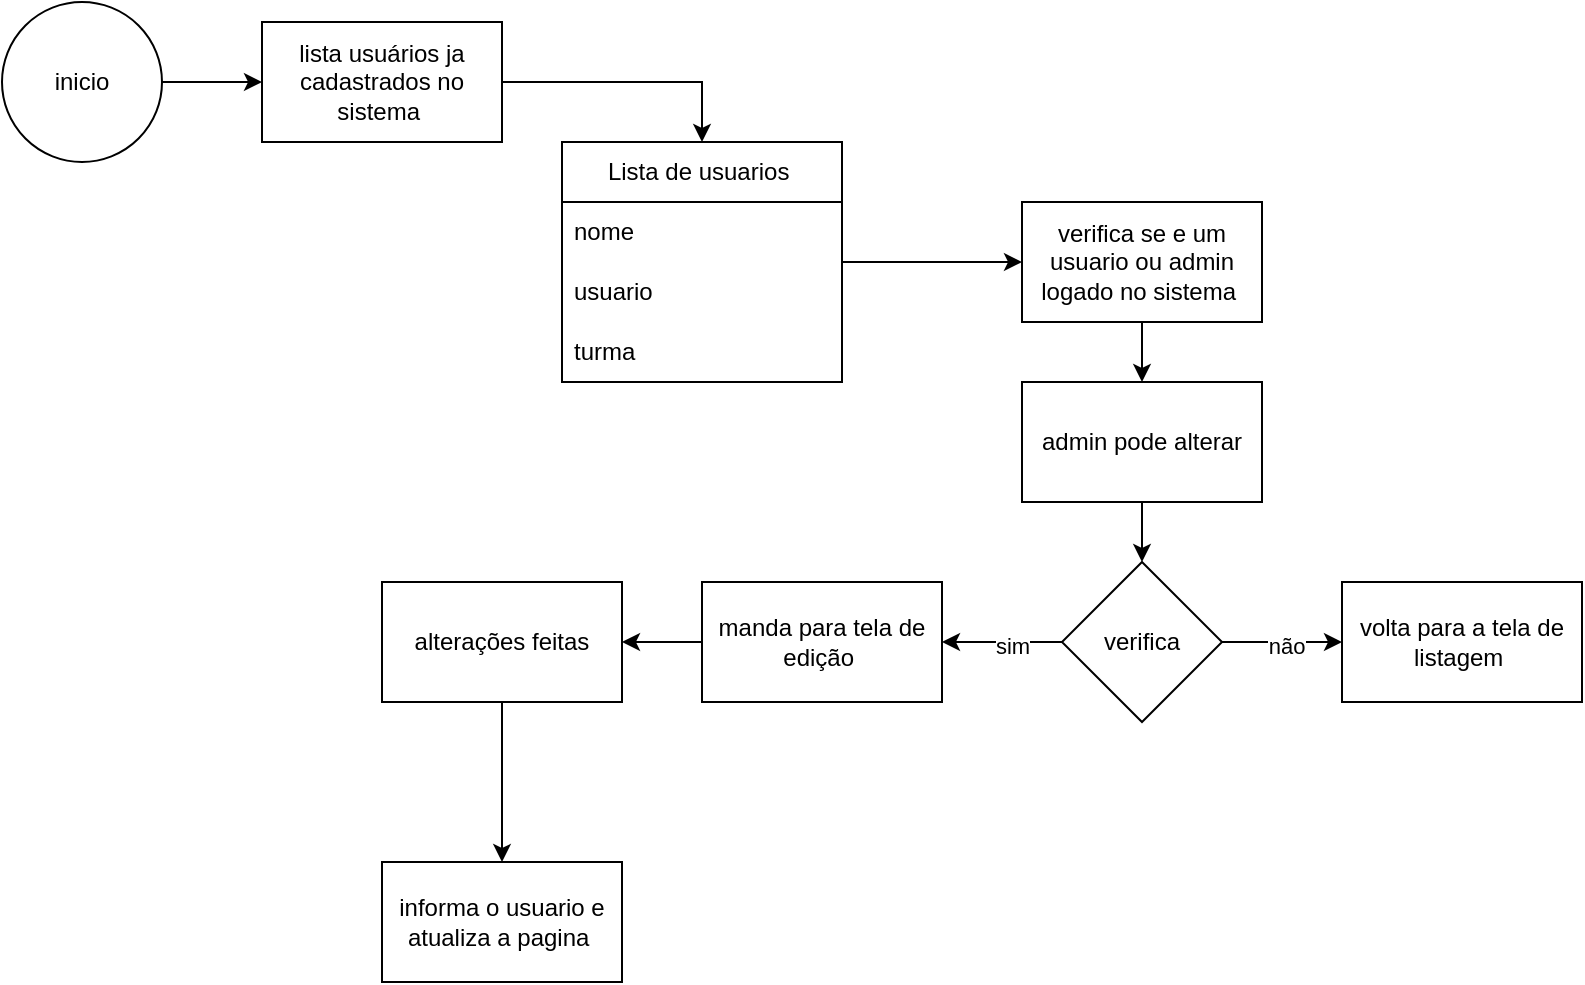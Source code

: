<mxfile version="26.0.16">
  <diagram name="Página-1" id="Ak9r02H6mfEe0BIQiKck">
    <mxGraphModel dx="1434" dy="780" grid="1" gridSize="10" guides="1" tooltips="1" connect="1" arrows="1" fold="1" page="1" pageScale="1" pageWidth="827" pageHeight="1169" math="0" shadow="0">
      <root>
        <mxCell id="0" />
        <mxCell id="1" parent="0" />
        <mxCell id="-8xBnZcwmEysZHi2TS6a-3" style="edgeStyle=orthogonalEdgeStyle;rounded=0;orthogonalLoop=1;jettySize=auto;html=1;exitX=1;exitY=0.5;exitDx=0;exitDy=0;entryX=0;entryY=0.5;entryDx=0;entryDy=0;" parent="1" source="-8xBnZcwmEysZHi2TS6a-1" target="-8xBnZcwmEysZHi2TS6a-2" edge="1">
          <mxGeometry relative="1" as="geometry" />
        </mxCell>
        <mxCell id="-8xBnZcwmEysZHi2TS6a-1" value="inicio" style="ellipse;whiteSpace=wrap;html=1;aspect=fixed;" parent="1" vertex="1">
          <mxGeometry x="30" y="80" width="80" height="80" as="geometry" />
        </mxCell>
        <mxCell id="b50_Fsk0uW0Oz2g_vtU2-5" style="edgeStyle=orthogonalEdgeStyle;rounded=0;orthogonalLoop=1;jettySize=auto;html=1;entryX=0.5;entryY=0;entryDx=0;entryDy=0;" edge="1" parent="1" source="-8xBnZcwmEysZHi2TS6a-2" target="b50_Fsk0uW0Oz2g_vtU2-1">
          <mxGeometry relative="1" as="geometry" />
        </mxCell>
        <mxCell id="-8xBnZcwmEysZHi2TS6a-2" value="lista usuários ja cadastrados no sistema&amp;nbsp;" style="whiteSpace=wrap;html=1;" parent="1" vertex="1">
          <mxGeometry x="160" y="90" width="120" height="60" as="geometry" />
        </mxCell>
        <mxCell id="b50_Fsk0uW0Oz2g_vtU2-7" value="" style="edgeStyle=orthogonalEdgeStyle;rounded=0;orthogonalLoop=1;jettySize=auto;html=1;" edge="1" parent="1" source="b50_Fsk0uW0Oz2g_vtU2-1" target="b50_Fsk0uW0Oz2g_vtU2-6">
          <mxGeometry relative="1" as="geometry" />
        </mxCell>
        <mxCell id="b50_Fsk0uW0Oz2g_vtU2-1" value="Lista de usuarios&amp;nbsp;" style="swimlane;fontStyle=0;childLayout=stackLayout;horizontal=1;startSize=30;horizontalStack=0;resizeParent=1;resizeParentMax=0;resizeLast=0;collapsible=1;marginBottom=0;whiteSpace=wrap;html=1;" vertex="1" parent="1">
          <mxGeometry x="310" y="150" width="140" height="120" as="geometry" />
        </mxCell>
        <mxCell id="b50_Fsk0uW0Oz2g_vtU2-2" value="nome&amp;nbsp;" style="text;strokeColor=none;fillColor=none;align=left;verticalAlign=middle;spacingLeft=4;spacingRight=4;overflow=hidden;points=[[0,0.5],[1,0.5]];portConstraint=eastwest;rotatable=0;whiteSpace=wrap;html=1;" vertex="1" parent="b50_Fsk0uW0Oz2g_vtU2-1">
          <mxGeometry y="30" width="140" height="30" as="geometry" />
        </mxCell>
        <mxCell id="b50_Fsk0uW0Oz2g_vtU2-3" value="usuario" style="text;strokeColor=none;fillColor=none;align=left;verticalAlign=middle;spacingLeft=4;spacingRight=4;overflow=hidden;points=[[0,0.5],[1,0.5]];portConstraint=eastwest;rotatable=0;whiteSpace=wrap;html=1;" vertex="1" parent="b50_Fsk0uW0Oz2g_vtU2-1">
          <mxGeometry y="60" width="140" height="30" as="geometry" />
        </mxCell>
        <mxCell id="b50_Fsk0uW0Oz2g_vtU2-4" value="turma" style="text;strokeColor=none;fillColor=none;align=left;verticalAlign=middle;spacingLeft=4;spacingRight=4;overflow=hidden;points=[[0,0.5],[1,0.5]];portConstraint=eastwest;rotatable=0;whiteSpace=wrap;html=1;" vertex="1" parent="b50_Fsk0uW0Oz2g_vtU2-1">
          <mxGeometry y="90" width="140" height="30" as="geometry" />
        </mxCell>
        <mxCell id="b50_Fsk0uW0Oz2g_vtU2-9" value="" style="edgeStyle=orthogonalEdgeStyle;rounded=0;orthogonalLoop=1;jettySize=auto;html=1;" edge="1" parent="1" source="b50_Fsk0uW0Oz2g_vtU2-6" target="b50_Fsk0uW0Oz2g_vtU2-8">
          <mxGeometry relative="1" as="geometry" />
        </mxCell>
        <mxCell id="b50_Fsk0uW0Oz2g_vtU2-6" value="verifica se e um usuario ou admin logado no sistema&amp;nbsp;" style="whiteSpace=wrap;html=1;fontStyle=0;startSize=30;" vertex="1" parent="1">
          <mxGeometry x="540" y="180" width="120" height="60" as="geometry" />
        </mxCell>
        <mxCell id="b50_Fsk0uW0Oz2g_vtU2-11" value="" style="edgeStyle=orthogonalEdgeStyle;rounded=0;orthogonalLoop=1;jettySize=auto;html=1;" edge="1" parent="1" source="b50_Fsk0uW0Oz2g_vtU2-8" target="b50_Fsk0uW0Oz2g_vtU2-10">
          <mxGeometry relative="1" as="geometry" />
        </mxCell>
        <mxCell id="b50_Fsk0uW0Oz2g_vtU2-8" value="admin pode alterar" style="whiteSpace=wrap;html=1;fontStyle=0;startSize=30;" vertex="1" parent="1">
          <mxGeometry x="540" y="270" width="120" height="60" as="geometry" />
        </mxCell>
        <mxCell id="b50_Fsk0uW0Oz2g_vtU2-13" value="" style="edgeStyle=orthogonalEdgeStyle;rounded=0;orthogonalLoop=1;jettySize=auto;html=1;" edge="1" parent="1" source="b50_Fsk0uW0Oz2g_vtU2-10" target="b50_Fsk0uW0Oz2g_vtU2-12">
          <mxGeometry relative="1" as="geometry" />
        </mxCell>
        <mxCell id="b50_Fsk0uW0Oz2g_vtU2-14" value="não" style="edgeLabel;html=1;align=center;verticalAlign=middle;resizable=0;points=[];" vertex="1" connectable="0" parent="b50_Fsk0uW0Oz2g_vtU2-13">
          <mxGeometry x="0.067" y="-2" relative="1" as="geometry">
            <mxPoint as="offset" />
          </mxGeometry>
        </mxCell>
        <mxCell id="b50_Fsk0uW0Oz2g_vtU2-16" value="" style="edgeStyle=orthogonalEdgeStyle;rounded=0;orthogonalLoop=1;jettySize=auto;html=1;" edge="1" parent="1" source="b50_Fsk0uW0Oz2g_vtU2-10" target="b50_Fsk0uW0Oz2g_vtU2-15">
          <mxGeometry relative="1" as="geometry" />
        </mxCell>
        <mxCell id="b50_Fsk0uW0Oz2g_vtU2-17" value="sim" style="edgeLabel;html=1;align=center;verticalAlign=middle;resizable=0;points=[];" vertex="1" connectable="0" parent="b50_Fsk0uW0Oz2g_vtU2-16">
          <mxGeometry x="-0.167" y="2" relative="1" as="geometry">
            <mxPoint as="offset" />
          </mxGeometry>
        </mxCell>
        <mxCell id="b50_Fsk0uW0Oz2g_vtU2-10" value="verifica" style="rhombus;whiteSpace=wrap;html=1;fontStyle=0;startSize=30;" vertex="1" parent="1">
          <mxGeometry x="560" y="360" width="80" height="80" as="geometry" />
        </mxCell>
        <mxCell id="b50_Fsk0uW0Oz2g_vtU2-12" value="volta para a tela de listagem&amp;nbsp;" style="whiteSpace=wrap;html=1;fontStyle=0;startSize=30;" vertex="1" parent="1">
          <mxGeometry x="700" y="370" width="120" height="60" as="geometry" />
        </mxCell>
        <mxCell id="b50_Fsk0uW0Oz2g_vtU2-19" value="" style="edgeStyle=orthogonalEdgeStyle;rounded=0;orthogonalLoop=1;jettySize=auto;html=1;" edge="1" parent="1" source="b50_Fsk0uW0Oz2g_vtU2-15" target="b50_Fsk0uW0Oz2g_vtU2-18">
          <mxGeometry relative="1" as="geometry" />
        </mxCell>
        <mxCell id="b50_Fsk0uW0Oz2g_vtU2-15" value="manda para tela de edição&amp;nbsp;" style="whiteSpace=wrap;html=1;fontStyle=0;startSize=30;" vertex="1" parent="1">
          <mxGeometry x="380" y="370" width="120" height="60" as="geometry" />
        </mxCell>
        <mxCell id="b50_Fsk0uW0Oz2g_vtU2-21" value="" style="edgeStyle=orthogonalEdgeStyle;rounded=0;orthogonalLoop=1;jettySize=auto;html=1;" edge="1" parent="1" source="b50_Fsk0uW0Oz2g_vtU2-18" target="b50_Fsk0uW0Oz2g_vtU2-20">
          <mxGeometry relative="1" as="geometry" />
        </mxCell>
        <mxCell id="b50_Fsk0uW0Oz2g_vtU2-18" value="alterações feitas" style="whiteSpace=wrap;html=1;fontStyle=0;startSize=30;" vertex="1" parent="1">
          <mxGeometry x="220" y="370" width="120" height="60" as="geometry" />
        </mxCell>
        <mxCell id="b50_Fsk0uW0Oz2g_vtU2-20" value="informa o usuario e atualiza a pagina&amp;nbsp;" style="whiteSpace=wrap;html=1;fontStyle=0;startSize=30;" vertex="1" parent="1">
          <mxGeometry x="220" y="510" width="120" height="60" as="geometry" />
        </mxCell>
      </root>
    </mxGraphModel>
  </diagram>
</mxfile>
